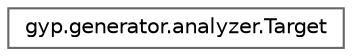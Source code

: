 digraph "Graphical Class Hierarchy"
{
 // LATEX_PDF_SIZE
  bgcolor="transparent";
  edge [fontname=Helvetica,fontsize=10,labelfontname=Helvetica,labelfontsize=10];
  node [fontname=Helvetica,fontsize=10,shape=box,height=0.2,width=0.4];
  rankdir="LR";
  Node0 [id="Node000000",label="gyp.generator.analyzer.Target",height=0.2,width=0.4,color="grey40", fillcolor="white", style="filled",URL="$classgyp_1_1generator_1_1analyzer_1_1_target.html",tooltip=" "];
}
